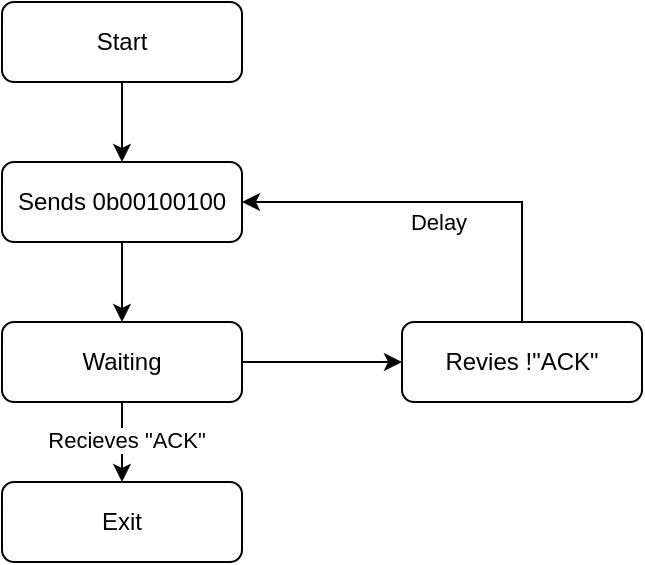 <mxfile version="28.2.5">
  <diagram name="Page-1" id="S6GNKjCLn1xjdcOYuMnu">
    <mxGraphModel dx="380" dy="730" grid="1" gridSize="10" guides="1" tooltips="1" connect="1" arrows="1" fold="1" page="1" pageScale="1" pageWidth="850" pageHeight="1100" math="0" shadow="0">
      <root>
        <mxCell id="0" />
        <mxCell id="1" parent="0" />
        <mxCell id="sfT8MG1kjLgpnTUyVpo9-5" style="edgeStyle=orthogonalEdgeStyle;rounded=0;orthogonalLoop=1;jettySize=auto;html=1;exitX=0.5;exitY=1;exitDx=0;exitDy=0;entryX=0.5;entryY=0;entryDx=0;entryDy=0;" edge="1" parent="1" source="sfT8MG1kjLgpnTUyVpo9-1" target="sfT8MG1kjLgpnTUyVpo9-2">
          <mxGeometry relative="1" as="geometry" />
        </mxCell>
        <mxCell id="sfT8MG1kjLgpnTUyVpo9-1" value="Start" style="rounded=1;whiteSpace=wrap;html=1;" vertex="1" parent="1">
          <mxGeometry x="40" y="40" width="120" height="40" as="geometry" />
        </mxCell>
        <mxCell id="sfT8MG1kjLgpnTUyVpo9-6" style="edgeStyle=orthogonalEdgeStyle;rounded=0;orthogonalLoop=1;jettySize=auto;html=1;exitX=0.5;exitY=1;exitDx=0;exitDy=0;entryX=0.5;entryY=0;entryDx=0;entryDy=0;" edge="1" parent="1" source="sfT8MG1kjLgpnTUyVpo9-2" target="sfT8MG1kjLgpnTUyVpo9-3">
          <mxGeometry relative="1" as="geometry" />
        </mxCell>
        <mxCell id="sfT8MG1kjLgpnTUyVpo9-2" value="Sends 0b00100100" style="rounded=1;whiteSpace=wrap;html=1;" vertex="1" parent="1">
          <mxGeometry x="40" y="120" width="120" height="40" as="geometry" />
        </mxCell>
        <mxCell id="sfT8MG1kjLgpnTUyVpo9-7" style="edgeStyle=orthogonalEdgeStyle;rounded=0;orthogonalLoop=1;jettySize=auto;html=1;exitX=0.5;exitY=1;exitDx=0;exitDy=0;entryX=0.5;entryY=0;entryDx=0;entryDy=0;" edge="1" parent="1" source="sfT8MG1kjLgpnTUyVpo9-3" target="sfT8MG1kjLgpnTUyVpo9-4">
          <mxGeometry relative="1" as="geometry" />
        </mxCell>
        <mxCell id="sfT8MG1kjLgpnTUyVpo9-9" value="Recieves &quot;ACK&quot;" style="edgeLabel;html=1;align=center;verticalAlign=middle;resizable=0;points=[];" vertex="1" connectable="0" parent="sfT8MG1kjLgpnTUyVpo9-7">
          <mxGeometry x="-0.083" y="2" relative="1" as="geometry">
            <mxPoint as="offset" />
          </mxGeometry>
        </mxCell>
        <mxCell id="sfT8MG1kjLgpnTUyVpo9-11" style="edgeStyle=orthogonalEdgeStyle;rounded=0;orthogonalLoop=1;jettySize=auto;html=1;exitX=1;exitY=0.5;exitDx=0;exitDy=0;entryX=0;entryY=0.5;entryDx=0;entryDy=0;" edge="1" parent="1" source="sfT8MG1kjLgpnTUyVpo9-3" target="sfT8MG1kjLgpnTUyVpo9-10">
          <mxGeometry relative="1" as="geometry" />
        </mxCell>
        <mxCell id="sfT8MG1kjLgpnTUyVpo9-3" value="Waiting" style="rounded=1;whiteSpace=wrap;html=1;" vertex="1" parent="1">
          <mxGeometry x="40" y="200" width="120" height="40" as="geometry" />
        </mxCell>
        <mxCell id="sfT8MG1kjLgpnTUyVpo9-4" value="Exit" style="rounded=1;whiteSpace=wrap;html=1;" vertex="1" parent="1">
          <mxGeometry x="40" y="280" width="120" height="40" as="geometry" />
        </mxCell>
        <mxCell id="sfT8MG1kjLgpnTUyVpo9-12" style="edgeStyle=orthogonalEdgeStyle;rounded=0;orthogonalLoop=1;jettySize=auto;html=1;exitX=0.5;exitY=0;exitDx=0;exitDy=0;entryX=1;entryY=0.5;entryDx=0;entryDy=0;" edge="1" parent="1" source="sfT8MG1kjLgpnTUyVpo9-10" target="sfT8MG1kjLgpnTUyVpo9-2">
          <mxGeometry relative="1" as="geometry" />
        </mxCell>
        <mxCell id="sfT8MG1kjLgpnTUyVpo9-13" value="Delay" style="edgeLabel;html=1;align=center;verticalAlign=middle;resizable=0;points=[];" vertex="1" connectable="0" parent="sfT8MG1kjLgpnTUyVpo9-12">
          <mxGeometry x="0.025" y="3" relative="1" as="geometry">
            <mxPoint y="7" as="offset" />
          </mxGeometry>
        </mxCell>
        <mxCell id="sfT8MG1kjLgpnTUyVpo9-10" value="Revies !&quot;ACK&quot;" style="rounded=1;whiteSpace=wrap;html=1;" vertex="1" parent="1">
          <mxGeometry x="240" y="200" width="120" height="40" as="geometry" />
        </mxCell>
      </root>
    </mxGraphModel>
  </diagram>
</mxfile>
